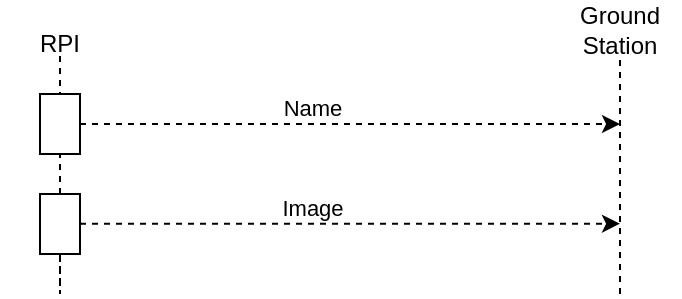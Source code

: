 <mxfile version="17.4.6" type="github">
  <diagram id="W6hRS4fxS_qQSNCNkSlv" name="Page-1">
    <mxGraphModel dx="677" dy="349" grid="1" gridSize="10" guides="1" tooltips="1" connect="1" arrows="1" fold="1" page="1" pageScale="1" pageWidth="850" pageHeight="1100" math="0" shadow="0">
      <root>
        <mxCell id="0" />
        <mxCell id="1" parent="0" />
        <mxCell id="PxHE6Z1qSMxtlgOlSAJU-2" value="" style="endArrow=none;dashed=1;html=1;rounded=0;startArrow=none;" edge="1" parent="1" source="PxHE6Z1qSMxtlgOlSAJU-13">
          <mxGeometry width="50" height="50" relative="1" as="geometry">
            <mxPoint x="320" y="480" as="sourcePoint" />
            <mxPoint x="320" y="180" as="targetPoint" />
          </mxGeometry>
        </mxCell>
        <mxCell id="PxHE6Z1qSMxtlgOlSAJU-3" value="" style="endArrow=none;dashed=1;html=1;rounded=0;startArrow=none;" edge="1" parent="1">
          <mxGeometry width="50" height="50" relative="1" as="geometry">
            <mxPoint x="600" y="240" as="sourcePoint" />
            <mxPoint x="600" y="180" as="targetPoint" />
          </mxGeometry>
        </mxCell>
        <mxCell id="PxHE6Z1qSMxtlgOlSAJU-4" value="" style="rounded=0;whiteSpace=wrap;html=1;" vertex="1" parent="1">
          <mxGeometry x="310" y="200" width="20" height="30" as="geometry" />
        </mxCell>
        <mxCell id="PxHE6Z1qSMxtlgOlSAJU-5" value="" style="endArrow=classic;html=1;rounded=0;exitX=1;exitY=0.5;exitDx=0;exitDy=0;dashed=1;" edge="1" parent="1" source="PxHE6Z1qSMxtlgOlSAJU-4">
          <mxGeometry width="50" height="50" relative="1" as="geometry">
            <mxPoint x="510" y="350" as="sourcePoint" />
            <mxPoint x="600" y="215" as="targetPoint" />
          </mxGeometry>
        </mxCell>
        <mxCell id="PxHE6Z1qSMxtlgOlSAJU-6" value="Name" style="edgeLabel;html=1;align=center;verticalAlign=middle;resizable=0;points=[];" vertex="1" connectable="0" parent="PxHE6Z1qSMxtlgOlSAJU-5">
          <mxGeometry x="-0.14" y="1" relative="1" as="geometry">
            <mxPoint y="-7" as="offset" />
          </mxGeometry>
        </mxCell>
        <mxCell id="PxHE6Z1qSMxtlgOlSAJU-9" value="" style="endArrow=none;dashed=1;html=1;rounded=0;" edge="1" parent="1">
          <mxGeometry width="50" height="50" relative="1" as="geometry">
            <mxPoint x="600" y="300" as="sourcePoint" />
            <mxPoint x="600" y="240" as="targetPoint" />
          </mxGeometry>
        </mxCell>
        <mxCell id="PxHE6Z1qSMxtlgOlSAJU-13" value="" style="rounded=0;whiteSpace=wrap;html=1;" vertex="1" parent="1">
          <mxGeometry x="310" y="250" width="20" height="30" as="geometry" />
        </mxCell>
        <mxCell id="PxHE6Z1qSMxtlgOlSAJU-14" value="" style="endArrow=none;dashed=1;html=1;rounded=0;" edge="1" parent="1" target="PxHE6Z1qSMxtlgOlSAJU-13">
          <mxGeometry width="50" height="50" relative="1" as="geometry">
            <mxPoint x="320" y="280" as="sourcePoint" />
            <mxPoint x="320" y="110" as="targetPoint" />
            <Array as="points">
              <mxPoint x="320" y="300" />
            </Array>
          </mxGeometry>
        </mxCell>
        <mxCell id="PxHE6Z1qSMxtlgOlSAJU-15" value="" style="endArrow=classic;html=1;rounded=0;exitX=1;exitY=0.5;exitDx=0;exitDy=0;dashed=1;" edge="1" parent="1">
          <mxGeometry width="50" height="50" relative="1" as="geometry">
            <mxPoint x="330" y="264.86" as="sourcePoint" />
            <mxPoint x="600" y="264.86" as="targetPoint" />
          </mxGeometry>
        </mxCell>
        <mxCell id="PxHE6Z1qSMxtlgOlSAJU-16" value="Image" style="edgeLabel;html=1;align=center;verticalAlign=middle;resizable=0;points=[];" vertex="1" connectable="0" parent="PxHE6Z1qSMxtlgOlSAJU-15">
          <mxGeometry x="-0.14" y="1" relative="1" as="geometry">
            <mxPoint y="-7" as="offset" />
          </mxGeometry>
        </mxCell>
        <mxCell id="PxHE6Z1qSMxtlgOlSAJU-19" value="RPI" style="text;html=1;strokeColor=none;fillColor=none;align=center;verticalAlign=middle;whiteSpace=wrap;rounded=0;" vertex="1" parent="1">
          <mxGeometry x="290" y="160" width="60" height="30" as="geometry" />
        </mxCell>
        <mxCell id="PxHE6Z1qSMxtlgOlSAJU-20" value="Ground Station" style="text;html=1;strokeColor=none;fillColor=none;align=center;verticalAlign=middle;whiteSpace=wrap;rounded=0;" vertex="1" parent="1">
          <mxGeometry x="570" y="153" width="60" height="30" as="geometry" />
        </mxCell>
      </root>
    </mxGraphModel>
  </diagram>
</mxfile>

